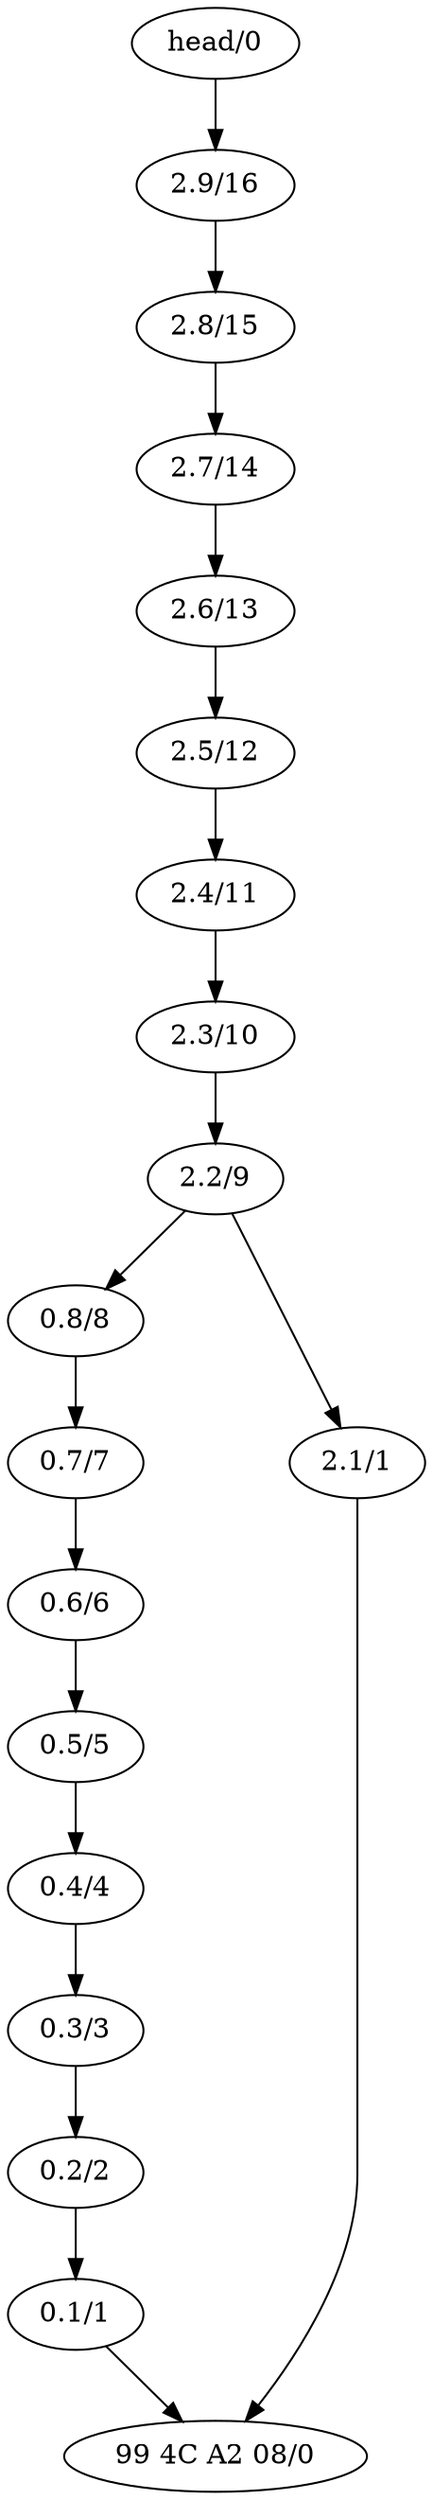     digraph graphname {
        //rankdir=LR;  // Rank Direction Left to Right

        nodesep=1.0 // increases the separation between nodes
        edge [];
        //splines = true;

        n_000[label="head/0"];
n_001[label="2.9/16"];
n_002[label="2.8/15"];
n_003[label="2.7/14"];
n_004[label="2.6/13"];
n_005[label="2.5/12"];
n_006[label="2.4/11"];
n_007[label="2.3/10"];
n_008[label="2.2/9"];
n_009[label="0.8/8"];
n_010[label="0.7/7"];
n_011[label="0.6/6"];
n_012[label="0.5/5"];
n_013[label="0.4/4"];
n_014[label="0.3/3"];
n_015[label="0.2/2"];
n_016[label="0.1/1"];
n_017[label="99 4C A2 08/0"];
n_018[label="2.1/1"];
        n_000 -> n_001
n_001 -> n_002
n_002 -> n_003
n_003 -> n_004
n_004 -> n_005
n_005 -> n_006
n_006 -> n_007
n_007 -> n_008
n_008 -> n_009
n_008 -> n_018
n_009 -> n_010
n_010 -> n_011
n_011 -> n_012
n_012 -> n_013
n_013 -> n_014
n_014 -> n_015
n_015 -> n_016
n_016 -> n_017
n_018 -> n_017
    }
    